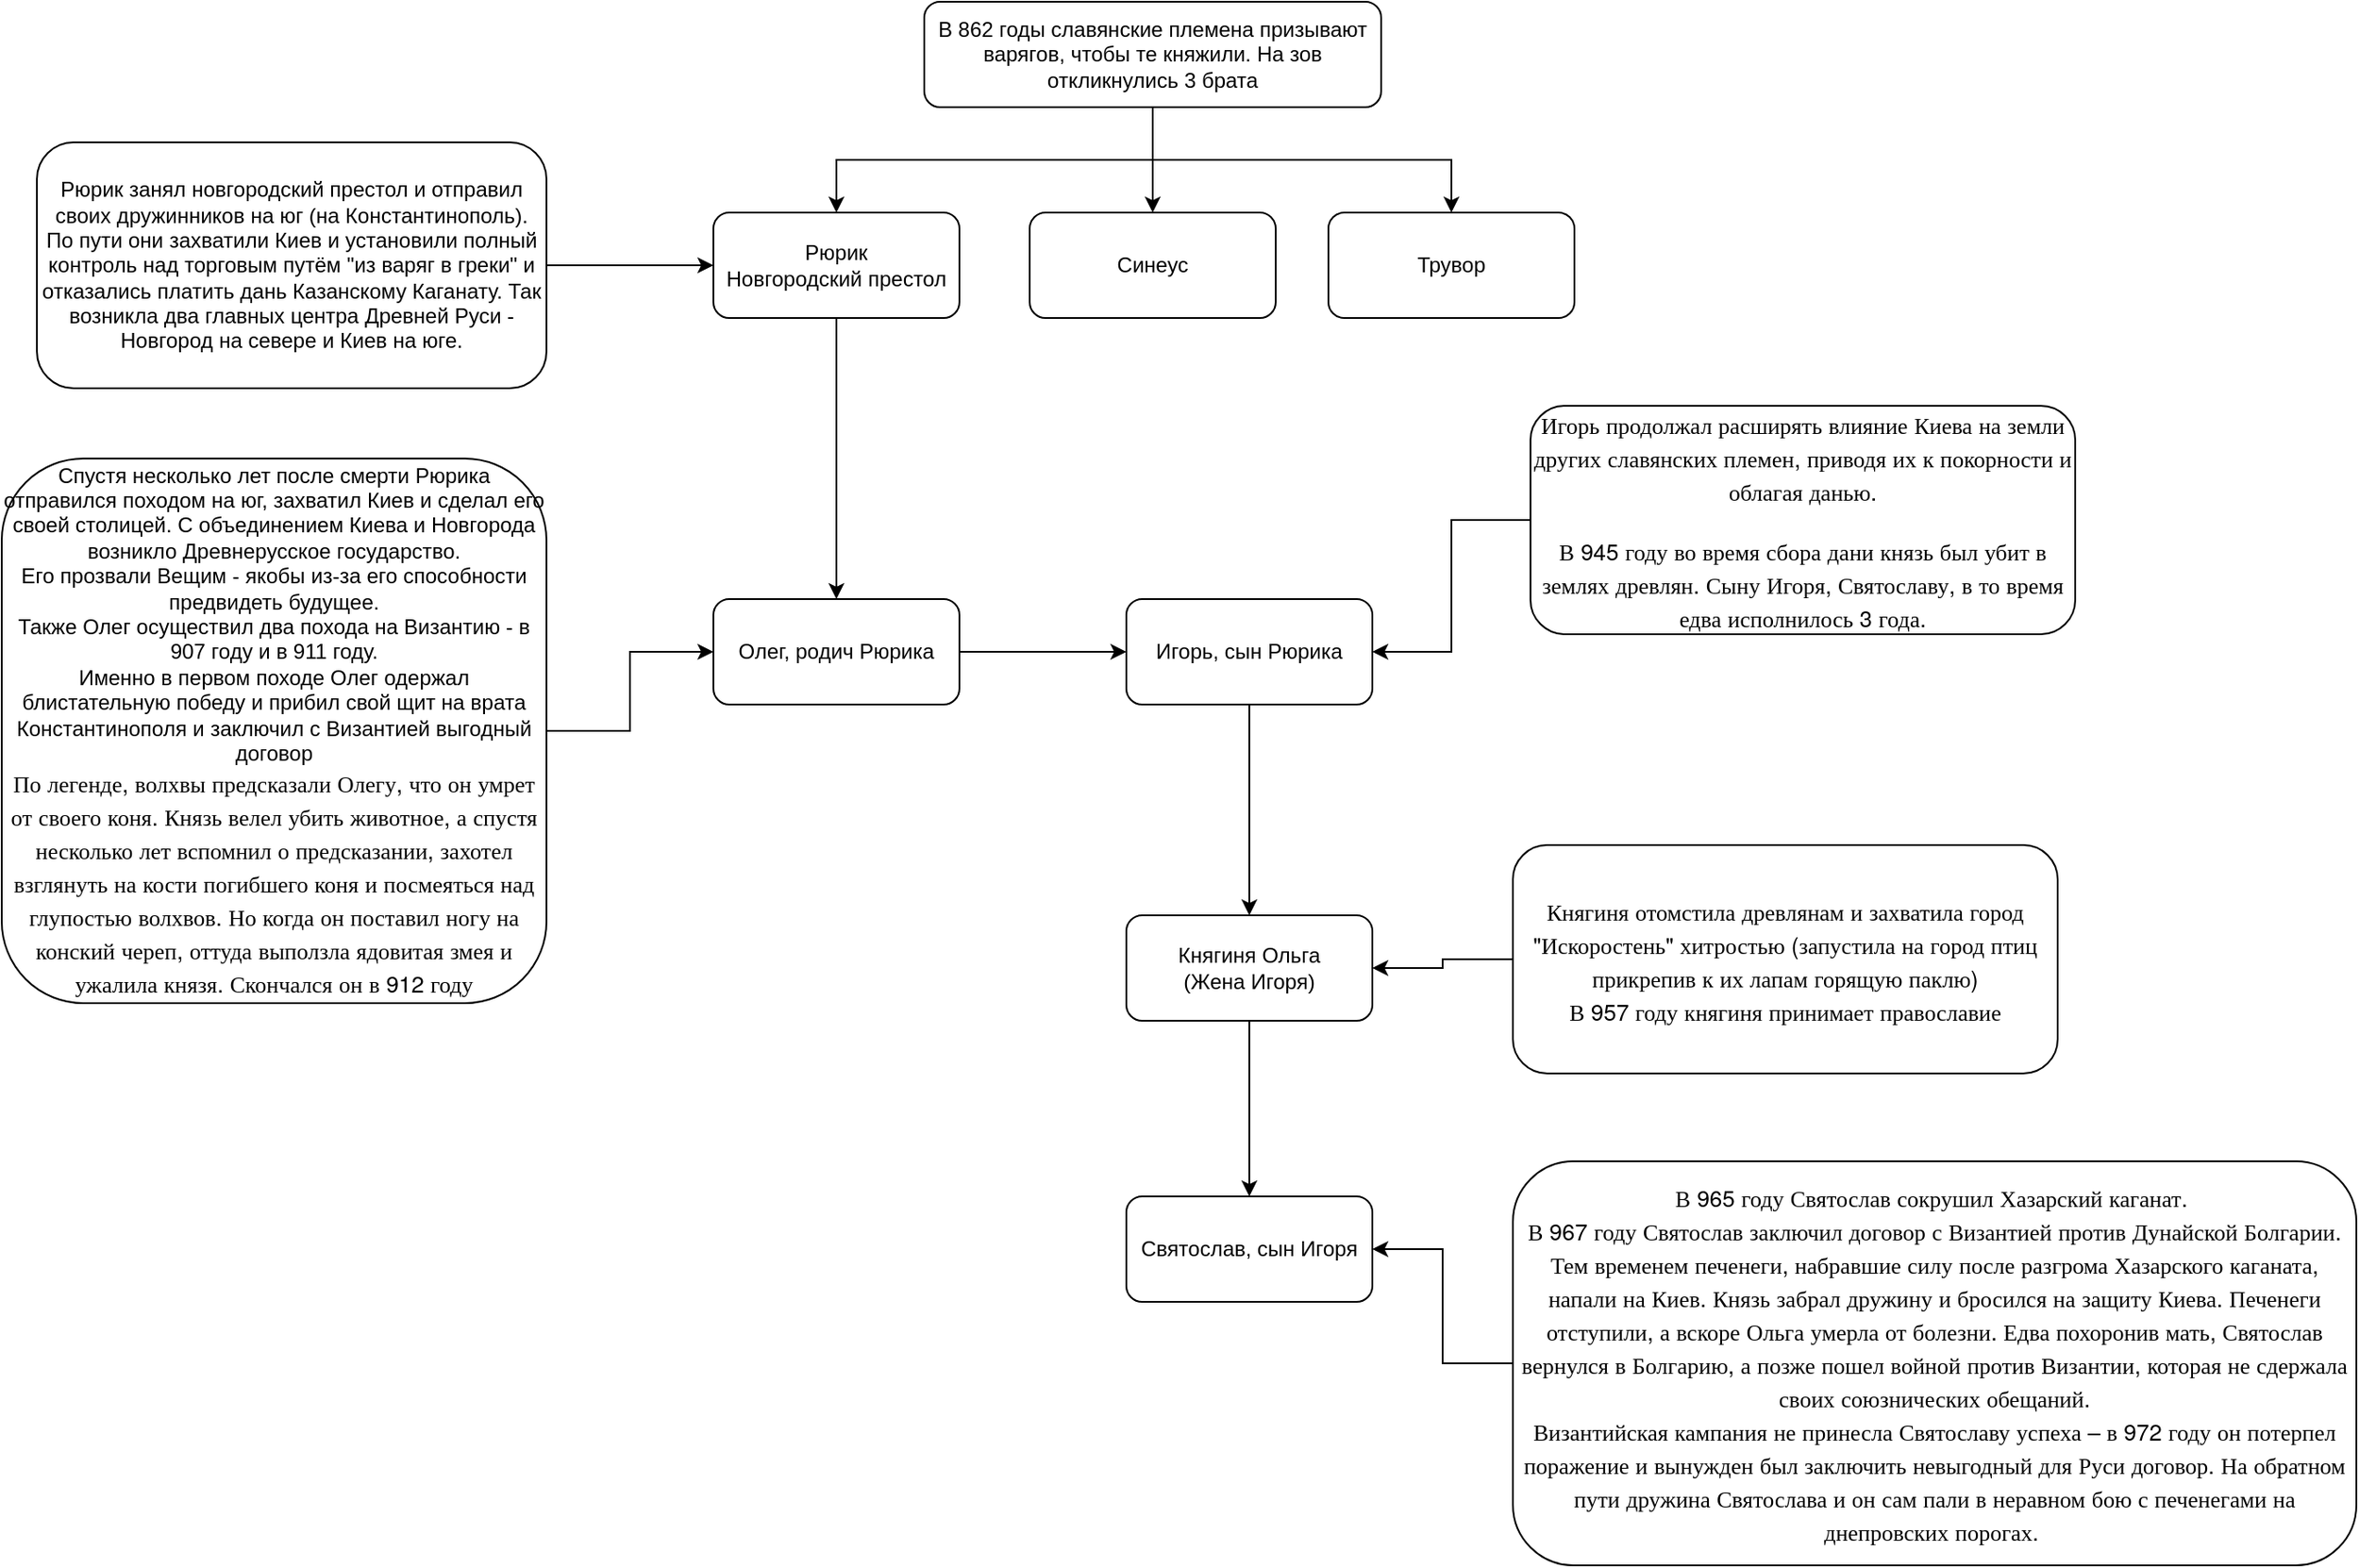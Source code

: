 <mxfile version="26.1.0">
  <diagram name="Страница — 1" id="h39BrPKxuDMGDi6YM3mU">
    <mxGraphModel dx="2233" dy="581" grid="1" gridSize="10" guides="1" tooltips="1" connect="1" arrows="1" fold="1" page="1" pageScale="1" pageWidth="827" pageHeight="1169" math="0" shadow="0">
      <root>
        <mxCell id="0" />
        <mxCell id="1" parent="0" />
        <mxCell id="cseGOAcBCH44NVd2no2V-6" value="" style="edgeStyle=orthogonalEdgeStyle;rounded=0;orthogonalLoop=1;jettySize=auto;html=1;" edge="1" parent="1" source="cseGOAcBCH44NVd2no2V-1" target="cseGOAcBCH44NVd2no2V-4">
          <mxGeometry relative="1" as="geometry" />
        </mxCell>
        <mxCell id="cseGOAcBCH44NVd2no2V-7" style="edgeStyle=orthogonalEdgeStyle;rounded=0;orthogonalLoop=1;jettySize=auto;html=1;exitX=0.5;exitY=1;exitDx=0;exitDy=0;entryX=0.5;entryY=0;entryDx=0;entryDy=0;" edge="1" parent="1" source="cseGOAcBCH44NVd2no2V-1" target="cseGOAcBCH44NVd2no2V-3">
          <mxGeometry relative="1" as="geometry" />
        </mxCell>
        <mxCell id="cseGOAcBCH44NVd2no2V-8" style="edgeStyle=orthogonalEdgeStyle;rounded=0;orthogonalLoop=1;jettySize=auto;html=1;exitX=0.5;exitY=1;exitDx=0;exitDy=0;entryX=0.5;entryY=0;entryDx=0;entryDy=0;" edge="1" parent="1" source="cseGOAcBCH44NVd2no2V-1" target="cseGOAcBCH44NVd2no2V-5">
          <mxGeometry relative="1" as="geometry" />
        </mxCell>
        <mxCell id="cseGOAcBCH44NVd2no2V-1" value="В 862 годы славянские племена призывают варягов, чтобы те княжили. На зов откликнулись 3 брата" style="rounded=1;whiteSpace=wrap;html=1;" vertex="1" parent="1">
          <mxGeometry x="325" y="160" width="260" height="60" as="geometry" />
        </mxCell>
        <mxCell id="cseGOAcBCH44NVd2no2V-12" style="edgeStyle=orthogonalEdgeStyle;rounded=0;orthogonalLoop=1;jettySize=auto;html=1;exitX=0.5;exitY=1;exitDx=0;exitDy=0;entryX=0.5;entryY=0;entryDx=0;entryDy=0;" edge="1" parent="1" source="cseGOAcBCH44NVd2no2V-3" target="cseGOAcBCH44NVd2no2V-11">
          <mxGeometry relative="1" as="geometry" />
        </mxCell>
        <mxCell id="cseGOAcBCH44NVd2no2V-3" value="Рюрик&lt;div&gt;Новгородский престол&lt;/div&gt;" style="rounded=1;whiteSpace=wrap;html=1;" vertex="1" parent="1">
          <mxGeometry x="205" y="280" width="140" height="60" as="geometry" />
        </mxCell>
        <mxCell id="cseGOAcBCH44NVd2no2V-4" value="Синеус" style="rounded=1;whiteSpace=wrap;html=1;" vertex="1" parent="1">
          <mxGeometry x="385" y="280" width="140" height="60" as="geometry" />
        </mxCell>
        <mxCell id="cseGOAcBCH44NVd2no2V-5" value="Трувор" style="rounded=1;whiteSpace=wrap;html=1;" vertex="1" parent="1">
          <mxGeometry x="555" y="280" width="140" height="60" as="geometry" />
        </mxCell>
        <mxCell id="cseGOAcBCH44NVd2no2V-10" style="edgeStyle=orthogonalEdgeStyle;rounded=0;orthogonalLoop=1;jettySize=auto;html=1;" edge="1" parent="1" source="cseGOAcBCH44NVd2no2V-9" target="cseGOAcBCH44NVd2no2V-3">
          <mxGeometry relative="1" as="geometry" />
        </mxCell>
        <mxCell id="cseGOAcBCH44NVd2no2V-9" value="Рюрик занял новгородский престол и отправил своих дружинников на юг (на Константинополь).&lt;div&gt;По пути они захватили Киев и установили полный контроль над торговым путём &quot;из варяг в греки&quot; и отказались платить дань Казанскому Каганату. Так возникла два главных центра Древней Руси - Новгород на севере и Киев на юге.&lt;/div&gt;" style="rounded=1;whiteSpace=wrap;html=1;" vertex="1" parent="1">
          <mxGeometry x="-180" y="240" width="290" height="140" as="geometry" />
        </mxCell>
        <mxCell id="cseGOAcBCH44NVd2no2V-17" style="edgeStyle=orthogonalEdgeStyle;rounded=0;orthogonalLoop=1;jettySize=auto;html=1;exitX=1;exitY=0.5;exitDx=0;exitDy=0;" edge="1" parent="1" source="cseGOAcBCH44NVd2no2V-11" target="cseGOAcBCH44NVd2no2V-16">
          <mxGeometry relative="1" as="geometry" />
        </mxCell>
        <mxCell id="cseGOAcBCH44NVd2no2V-11" value="Олег, родич Рюрика" style="rounded=1;whiteSpace=wrap;html=1;" vertex="1" parent="1">
          <mxGeometry x="205" y="500" width="140" height="60" as="geometry" />
        </mxCell>
        <mxCell id="cseGOAcBCH44NVd2no2V-15" style="edgeStyle=orthogonalEdgeStyle;rounded=0;orthogonalLoop=1;jettySize=auto;html=1;exitX=1;exitY=0.5;exitDx=0;exitDy=0;" edge="1" parent="1" source="cseGOAcBCH44NVd2no2V-13" target="cseGOAcBCH44NVd2no2V-11">
          <mxGeometry relative="1" as="geometry" />
        </mxCell>
        <mxCell id="cseGOAcBCH44NVd2no2V-13" value="Спустя несколько лет после смерти Рюрика отправился походом на юг, захватил Киев и сделал его своей столицей. С объединением Киева и Новгорода возникло Древнерусское государство.&lt;div&gt;Его прозвали Вещим - якобы из-за его способности предвидеть будущее.&lt;/div&gt;&lt;div&gt;Также Олег осуществил два похода на Византию - в 907 году и в 911 году.&lt;/div&gt;&lt;div&gt;Именно в первом походе Олег одержал блистательную победу и прибил свой щит на врата Константинополя и заключил с Византией выгодный договор&lt;/div&gt;&lt;div&gt;&lt;p style=&quot;margin: 0px; font-style: normal; font-variant-caps: normal; font-stretch: normal; font-size: 13px; line-height: normal; font-family: &amp;quot;Helvetica Neue&amp;quot;; font-size-adjust: none; font-kerning: auto; font-variant-alternates: normal; font-variant-ligatures: normal; font-variant-numeric: normal; font-variant-east-asian: normal; font-variant-position: normal; font-variant-emoji: normal; font-feature-settings: normal; font-optical-sizing: auto; font-variation-settings: normal;&quot;&gt;По легенде, волхвы предсказали Олегу, что он умрет от своего коня. Князь велел убить животное, а спустя несколько лет вспомнил о предсказании, захотел взглянуть на кости погибшего коня и посмеяться над глупостью волхвов. Но когда он поставил ногу на конский череп, оттуда выползла ядовитая змея и ужалила князя. Скончался он в 912 году&lt;/p&gt;&lt;/div&gt;" style="rounded=1;whiteSpace=wrap;html=1;" vertex="1" parent="1">
          <mxGeometry x="-200" y="420" width="310" height="310" as="geometry" />
        </mxCell>
        <mxCell id="cseGOAcBCH44NVd2no2V-22" style="edgeStyle=orthogonalEdgeStyle;rounded=0;orthogonalLoop=1;jettySize=auto;html=1;exitX=0.5;exitY=1;exitDx=0;exitDy=0;entryX=0.5;entryY=0;entryDx=0;entryDy=0;" edge="1" parent="1" source="cseGOAcBCH44NVd2no2V-16" target="cseGOAcBCH44NVd2no2V-21">
          <mxGeometry relative="1" as="geometry" />
        </mxCell>
        <mxCell id="cseGOAcBCH44NVd2no2V-16" value="Игорь, сын Рюрика" style="rounded=1;whiteSpace=wrap;html=1;" vertex="1" parent="1">
          <mxGeometry x="440" y="500" width="140" height="60" as="geometry" />
        </mxCell>
        <mxCell id="cseGOAcBCH44NVd2no2V-19" style="edgeStyle=orthogonalEdgeStyle;rounded=0;orthogonalLoop=1;jettySize=auto;html=1;exitX=0;exitY=0.5;exitDx=0;exitDy=0;entryX=1;entryY=0.5;entryDx=0;entryDy=0;" edge="1" parent="1" source="cseGOAcBCH44NVd2no2V-18" target="cseGOAcBCH44NVd2no2V-16">
          <mxGeometry relative="1" as="geometry" />
        </mxCell>
        <mxCell id="cseGOAcBCH44NVd2no2V-18" value="&lt;p style=&quot;margin: 0px; font-style: normal; font-variant-caps: normal; font-stretch: normal; font-size: 13px; line-height: normal; font-family: &amp;quot;Helvetica Neue&amp;quot;; font-size-adjust: none; font-kerning: auto; font-variant-alternates: normal; font-variant-ligatures: normal; font-variant-numeric: normal; font-variant-east-asian: normal; font-variant-position: normal; font-variant-emoji: normal; font-feature-settings: normal; font-optical-sizing: auto; font-variation-settings: normal;&quot;&gt;Игорь продолжал расширять влияние Киева на земли других славянских племен, приводя их к покорности и облагая данью.&lt;/p&gt;&lt;br/&gt;&lt;p style=&quot;margin: 0px; font-style: normal; font-variant-caps: normal; font-stretch: normal; font-size: 13px; line-height: normal; font-family: &amp;quot;Helvetica Neue&amp;quot;; font-size-adjust: none; font-kerning: auto; font-variant-alternates: normal; font-variant-ligatures: normal; font-variant-numeric: normal; font-variant-east-asian: normal; font-variant-position: normal; font-variant-emoji: normal; font-feature-settings: normal; font-optical-sizing: auto; font-variation-settings: normal;&quot;&gt;В 945&amp;nbsp;году во время сбора дани князь был убит в землях древлян. Сыну Игоря, Святославу, в то&amp;nbsp;время едва исполнилось 3&amp;nbsp;года.&lt;/p&gt;" style="rounded=1;whiteSpace=wrap;html=1;" vertex="1" parent="1">
          <mxGeometry x="670" y="390" width="310" height="130" as="geometry" />
        </mxCell>
        <mxCell id="cseGOAcBCH44NVd2no2V-26" style="edgeStyle=orthogonalEdgeStyle;rounded=0;orthogonalLoop=1;jettySize=auto;html=1;exitX=0.5;exitY=1;exitDx=0;exitDy=0;" edge="1" parent="1" source="cseGOAcBCH44NVd2no2V-21" target="cseGOAcBCH44NVd2no2V-25">
          <mxGeometry relative="1" as="geometry" />
        </mxCell>
        <mxCell id="cseGOAcBCH44NVd2no2V-21" value="Княгиня Ольга&lt;div&gt;(Жена Игоря)&lt;/div&gt;" style="rounded=1;whiteSpace=wrap;html=1;" vertex="1" parent="1">
          <mxGeometry x="440" y="680" width="140" height="60" as="geometry" />
        </mxCell>
        <mxCell id="cseGOAcBCH44NVd2no2V-24" style="edgeStyle=orthogonalEdgeStyle;rounded=0;orthogonalLoop=1;jettySize=auto;html=1;entryX=1;entryY=0.5;entryDx=0;entryDy=0;" edge="1" parent="1" source="cseGOAcBCH44NVd2no2V-23" target="cseGOAcBCH44NVd2no2V-21">
          <mxGeometry relative="1" as="geometry" />
        </mxCell>
        <mxCell id="cseGOAcBCH44NVd2no2V-23" value="&lt;p style=&quot;margin: 0px; font-style: normal; font-variant-caps: normal; font-stretch: normal; font-size: 13px; line-height: normal; font-family: &amp;quot;Helvetica Neue&amp;quot;; font-size-adjust: none; font-kerning: auto; font-variant-alternates: normal; font-variant-ligatures: normal; font-variant-numeric: normal; font-variant-east-asian: normal; font-variant-position: normal; font-variant-emoji: normal; font-feature-settings: normal; font-optical-sizing: auto; font-variation-settings: normal;&quot;&gt;Княгиня отомстила древлянам и захватила город &quot;Искоростень&quot; хитростью (запустила на город птиц прикрепив к их лапам горящую паклю)&lt;/p&gt;&lt;p style=&quot;margin: 0px; font-style: normal; font-variant-caps: normal; font-stretch: normal; font-size: 13px; line-height: normal; font-family: &amp;quot;Helvetica Neue&amp;quot;; font-size-adjust: none; font-kerning: auto; font-variant-alternates: normal; font-variant-ligatures: normal; font-variant-numeric: normal; font-variant-east-asian: normal; font-variant-position: normal; font-variant-emoji: normal; font-feature-settings: normal; font-optical-sizing: auto; font-variation-settings: normal;&quot;&gt;В 957 году княгиня принимает православие&lt;/p&gt;" style="rounded=1;whiteSpace=wrap;html=1;" vertex="1" parent="1">
          <mxGeometry x="660" y="640" width="310" height="130" as="geometry" />
        </mxCell>
        <mxCell id="cseGOAcBCH44NVd2no2V-25" value="Святослав, сын Игоря" style="rounded=1;whiteSpace=wrap;html=1;" vertex="1" parent="1">
          <mxGeometry x="440" y="840" width="140" height="60" as="geometry" />
        </mxCell>
        <mxCell id="cseGOAcBCH44NVd2no2V-28" style="edgeStyle=orthogonalEdgeStyle;rounded=0;orthogonalLoop=1;jettySize=auto;html=1;exitX=0;exitY=0.5;exitDx=0;exitDy=0;entryX=1;entryY=0.5;entryDx=0;entryDy=0;" edge="1" parent="1" source="cseGOAcBCH44NVd2no2V-27" target="cseGOAcBCH44NVd2no2V-25">
          <mxGeometry relative="1" as="geometry" />
        </mxCell>
        <mxCell id="cseGOAcBCH44NVd2no2V-27" value="&lt;p style=&quot;margin: 0px; font-style: normal; font-variant-caps: normal; font-stretch: normal; font-size: 13px; line-height: normal; font-family: &amp;quot;Helvetica Neue&amp;quot;; font-size-adjust: none; font-kerning: auto; font-variant-alternates: normal; font-variant-ligatures: normal; font-variant-numeric: normal; font-variant-east-asian: normal; font-variant-position: normal; font-variant-emoji: normal; font-feature-settings: normal; font-optical-sizing: auto; font-variation-settings: normal;&quot;&gt;В 965 году Святослав сокрушил Хазарский каганат.&amp;nbsp;&lt;/p&gt;&lt;p style=&quot;margin: 0px; font-style: normal; font-variant-caps: normal; font-stretch: normal; font-size: 13px; line-height: normal; font-family: &amp;quot;Helvetica Neue&amp;quot;; font-size-adjust: none; font-kerning: auto; font-variant-alternates: normal; font-variant-ligatures: normal; font-variant-numeric: normal; font-variant-east-asian: normal; font-variant-position: normal; font-variant-emoji: normal; font-feature-settings: normal; font-optical-sizing: auto; font-variation-settings: normal;&quot;&gt;В 967 году Святослав заключил договор с Византией против Дунайской Болгарии.&lt;/p&gt;&lt;p style=&quot;margin: 0px; font-style: normal; font-variant-caps: normal; font-stretch: normal; font-size: 13px; line-height: normal; font-family: &amp;quot;Helvetica Neue&amp;quot;; font-size-adjust: none; font-kerning: auto; font-variant-alternates: normal; font-variant-ligatures: normal; font-variant-numeric: normal; font-variant-east-asian: normal; font-variant-position: normal; font-variant-emoji: normal; font-feature-settings: normal; font-optical-sizing: auto; font-variation-settings: normal;&quot;&gt;Тем временем печенеги, набравшие силу после разгрома Хазарского каганата, напали на&amp;nbsp;Киев. Князь забрал дружину и бросился на защиту Киева. Печенеги отступили, а вскоре Ольга умерла от болезни. Едва похоронив мать, Святослав вернулся в&amp;nbsp;Болгарию, а позже пошел войной против Византии, которая не сдержала своих союзнических обещаний.&lt;/p&gt;&lt;p style=&quot;margin: 0px; font-style: normal; font-variant-caps: normal; font-stretch: normal; font-size: 13px; line-height: normal; font-family: &amp;quot;Helvetica Neue&amp;quot;; font-size-adjust: none; font-kerning: auto; font-variant-alternates: normal; font-variant-ligatures: normal; font-variant-numeric: normal; font-variant-east-asian: normal; font-variant-position: normal; font-variant-emoji: normal; font-feature-settings: normal; font-optical-sizing: auto; font-variation-settings: normal;&quot;&gt;Византийская кампания не принесла Святославу успеха – в&amp;nbsp;972&amp;nbsp;году он потерпел поражение и вынужден был заключить невыгодный для Руси договор. На обратном пути дружина Святослава и он сам пали в неравном бою с печенегами на днепровских порогах.&amp;nbsp;&lt;/p&gt;" style="rounded=1;whiteSpace=wrap;html=1;" vertex="1" parent="1">
          <mxGeometry x="660" y="820" width="480" height="230" as="geometry" />
        </mxCell>
      </root>
    </mxGraphModel>
  </diagram>
</mxfile>
